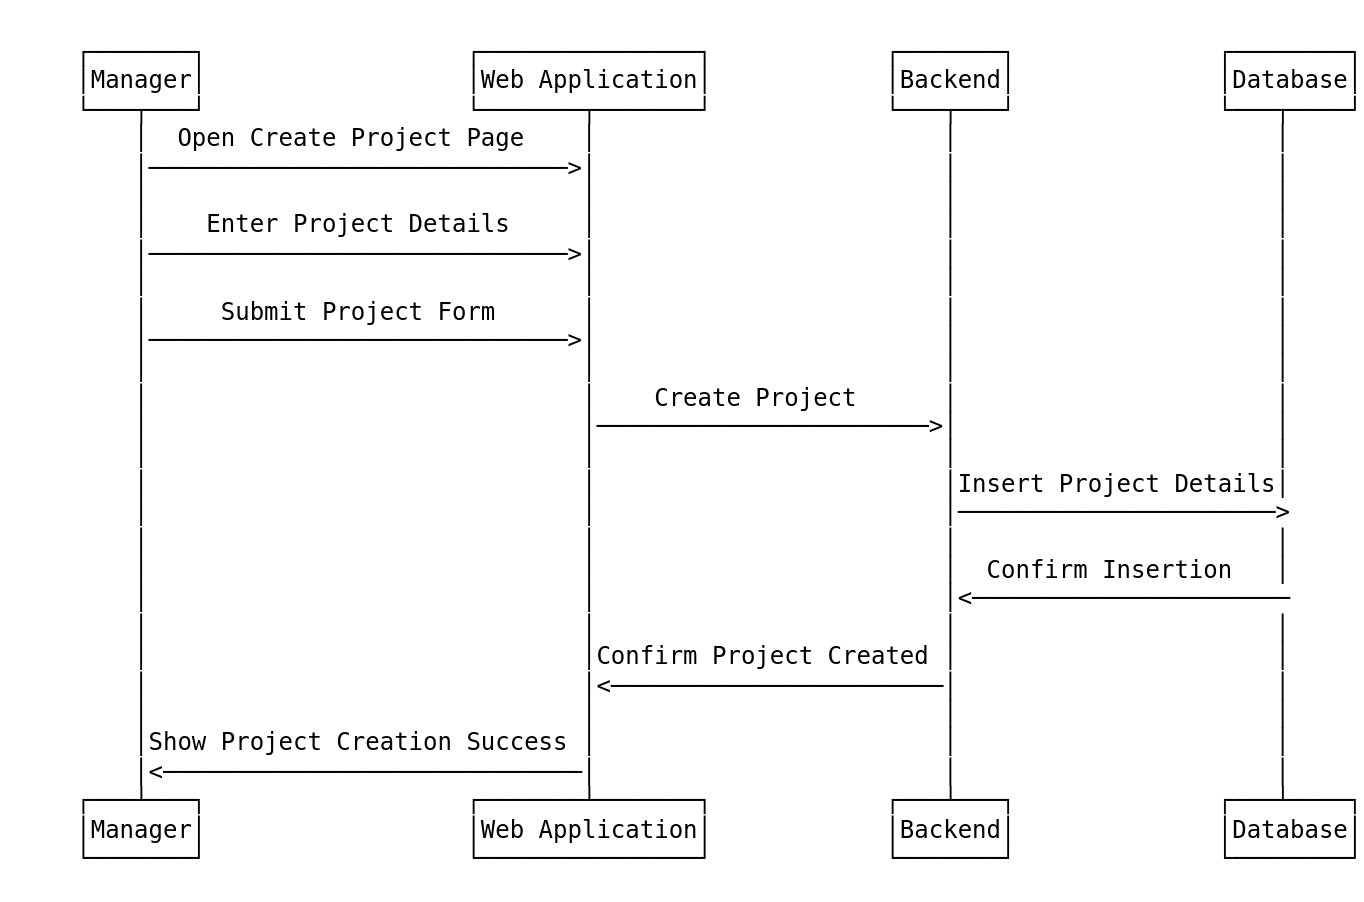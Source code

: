 <mxfile version="24.4.13" type="github">
  <diagram id="DoVlfK1XgMwn39wmh71a" name="Page-1">
    <mxGraphModel dx="1434" dy="820" grid="1" gridSize="10" guides="1" tooltips="1" connect="1" arrows="1" fold="1" page="1" pageScale="1" pageWidth="850" pageHeight="1100" math="0" shadow="0">
      <root>
        <mxCell id="0" />
        <mxCell id="1" parent="0" />
        <UserObject label="&lt;pre&gt;     ┌───────┐                  ┌───────────────┐            ┌───────┐              ┌────────┐&#xa;     │Manager│                  │Web Application│            │Backend│              │Database│&#xa;     └───┬───┘                  └───────┬───────┘            └───┬───┘              └───┬────┘&#xa;         │  Open Create Project Page    │                        │                      │     &#xa;         │─────────────────────────────&gt;│                        │                      │     &#xa;         │                              │                        │                      │     &#xa;         │    Enter Project Details     │                        │                      │     &#xa;         │─────────────────────────────&gt;│                        │                      │     &#xa;         │                              │                        │                      │     &#xa;         │     Submit Project Form      │                        │                      │     &#xa;         │─────────────────────────────&gt;│                        │                      │     &#xa;         │                              │                        │                      │     &#xa;         │                              │    Create Project      │                      │     &#xa;         │                              │───────────────────────&gt;│                      │     &#xa;         │                              │                        │                      │     &#xa;         │                              │                        │Insert Project Details│     &#xa;         │                              │                        │──────────────────────&gt;     &#xa;         │                              │                        │                      │     &#xa;         │                              │                        │  Confirm Insertion   │     &#xa;         │                              │                        │&lt;──────────────────────     &#xa;         │                              │                        │                      │     &#xa;         │                              │Confirm Project Created │                      │     &#xa;         │                              │&lt;───────────────────────│                      │     &#xa;         │                              │                        │                      │     &#xa;         │Show Project Creation Success │                        │                      │     &#xa;         │&lt;─────────────────────────────│                        │                      │     &#xa;     ┌───┴───┐                  ┌───────┴───────┐            ┌───┴───┐              ┌───┴────┐&#xa;     │Manager│                  │Web Application│            │Backend│              │Database│&#xa;     └───────┘                  └───────────────┘            └───────┘              └────────┘&#xa;&lt;/pre&gt;" plantUmlData="{&quot;data&quot;:&quot;@startuml\nskinparam shadowing true\nManager -&gt; \&quot;Web Application\&quot;: Open Create Project Page\nManager -&gt; \&quot;Web Application\&quot;: Enter Project Details\nManager -&gt; \&quot;Web Application\&quot;: Submit Project Form\n\&quot;Web Application\&quot; -&gt; Backend: Create Project\nBackend -&gt; Database: Insert Project Details\nDatabase -&gt; Backend: Confirm Insertion\nBackend -&gt; \&quot;Web Application\&quot;: Confirm Project Created\n\&quot;Web Application\&quot; -&gt; Manager: Show Project Creation Success\n\n@enduml&quot;,&quot;format&quot;:&quot;txt&quot;}" id="lU2oa-uTKTqDx3e-SzXN-2">
          <mxCell style="text;html=1;align=left;verticalAlign=top;" vertex="1" parent="1">
            <mxGeometry x="50" y="50" width="640" height="450" as="geometry" />
          </mxCell>
        </UserObject>
      </root>
    </mxGraphModel>
  </diagram>
</mxfile>
